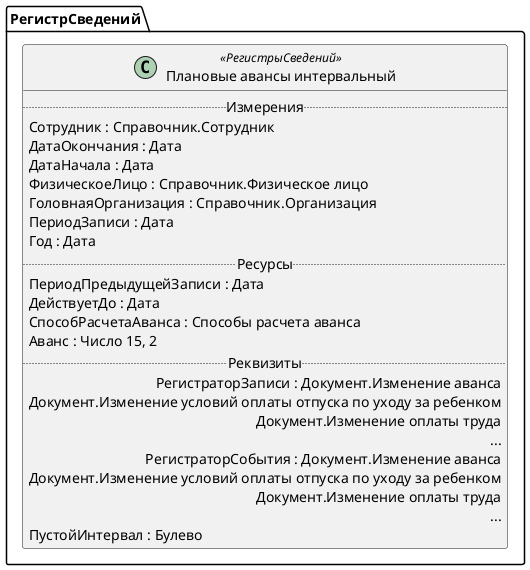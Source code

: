 ﻿@startuml ПлановыеАвансыИнтервальный
'!include templates.wsd
'..\include templates.wsd
class РегистрСведений.ПлановыеАвансыИнтервальный as "Плановые авансы интервальный" <<РегистрыСведений>>
{
..Измерения..
Сотрудник : Справочник.Сотрудник
ДатаОкончания : Дата
ДатаНачала : Дата
ФизическоеЛицо : Справочник.Физическое лицо
ГоловнаяОрганизация : Справочник.Организация
ПериодЗаписи : Дата
Год : Дата
..Ресурсы..
ПериодПредыдущейЗаписи : Дата
ДействуетДо : Дата
СпособРасчетаАванса : Способы расчета аванса
Аванс : Число 15, 2
..Реквизиты..
РегистраторЗаписи : Документ.Изменение аванса\rДокумент.Изменение условий оплаты отпуска по уходу за ребенком\rДокумент.Изменение оплаты труда\r...
РегистраторСобытия : Документ.Изменение аванса\rДокумент.Изменение условий оплаты отпуска по уходу за ребенком\rДокумент.Изменение оплаты труда\r...
ПустойИнтервал : Булево
}
@enduml
